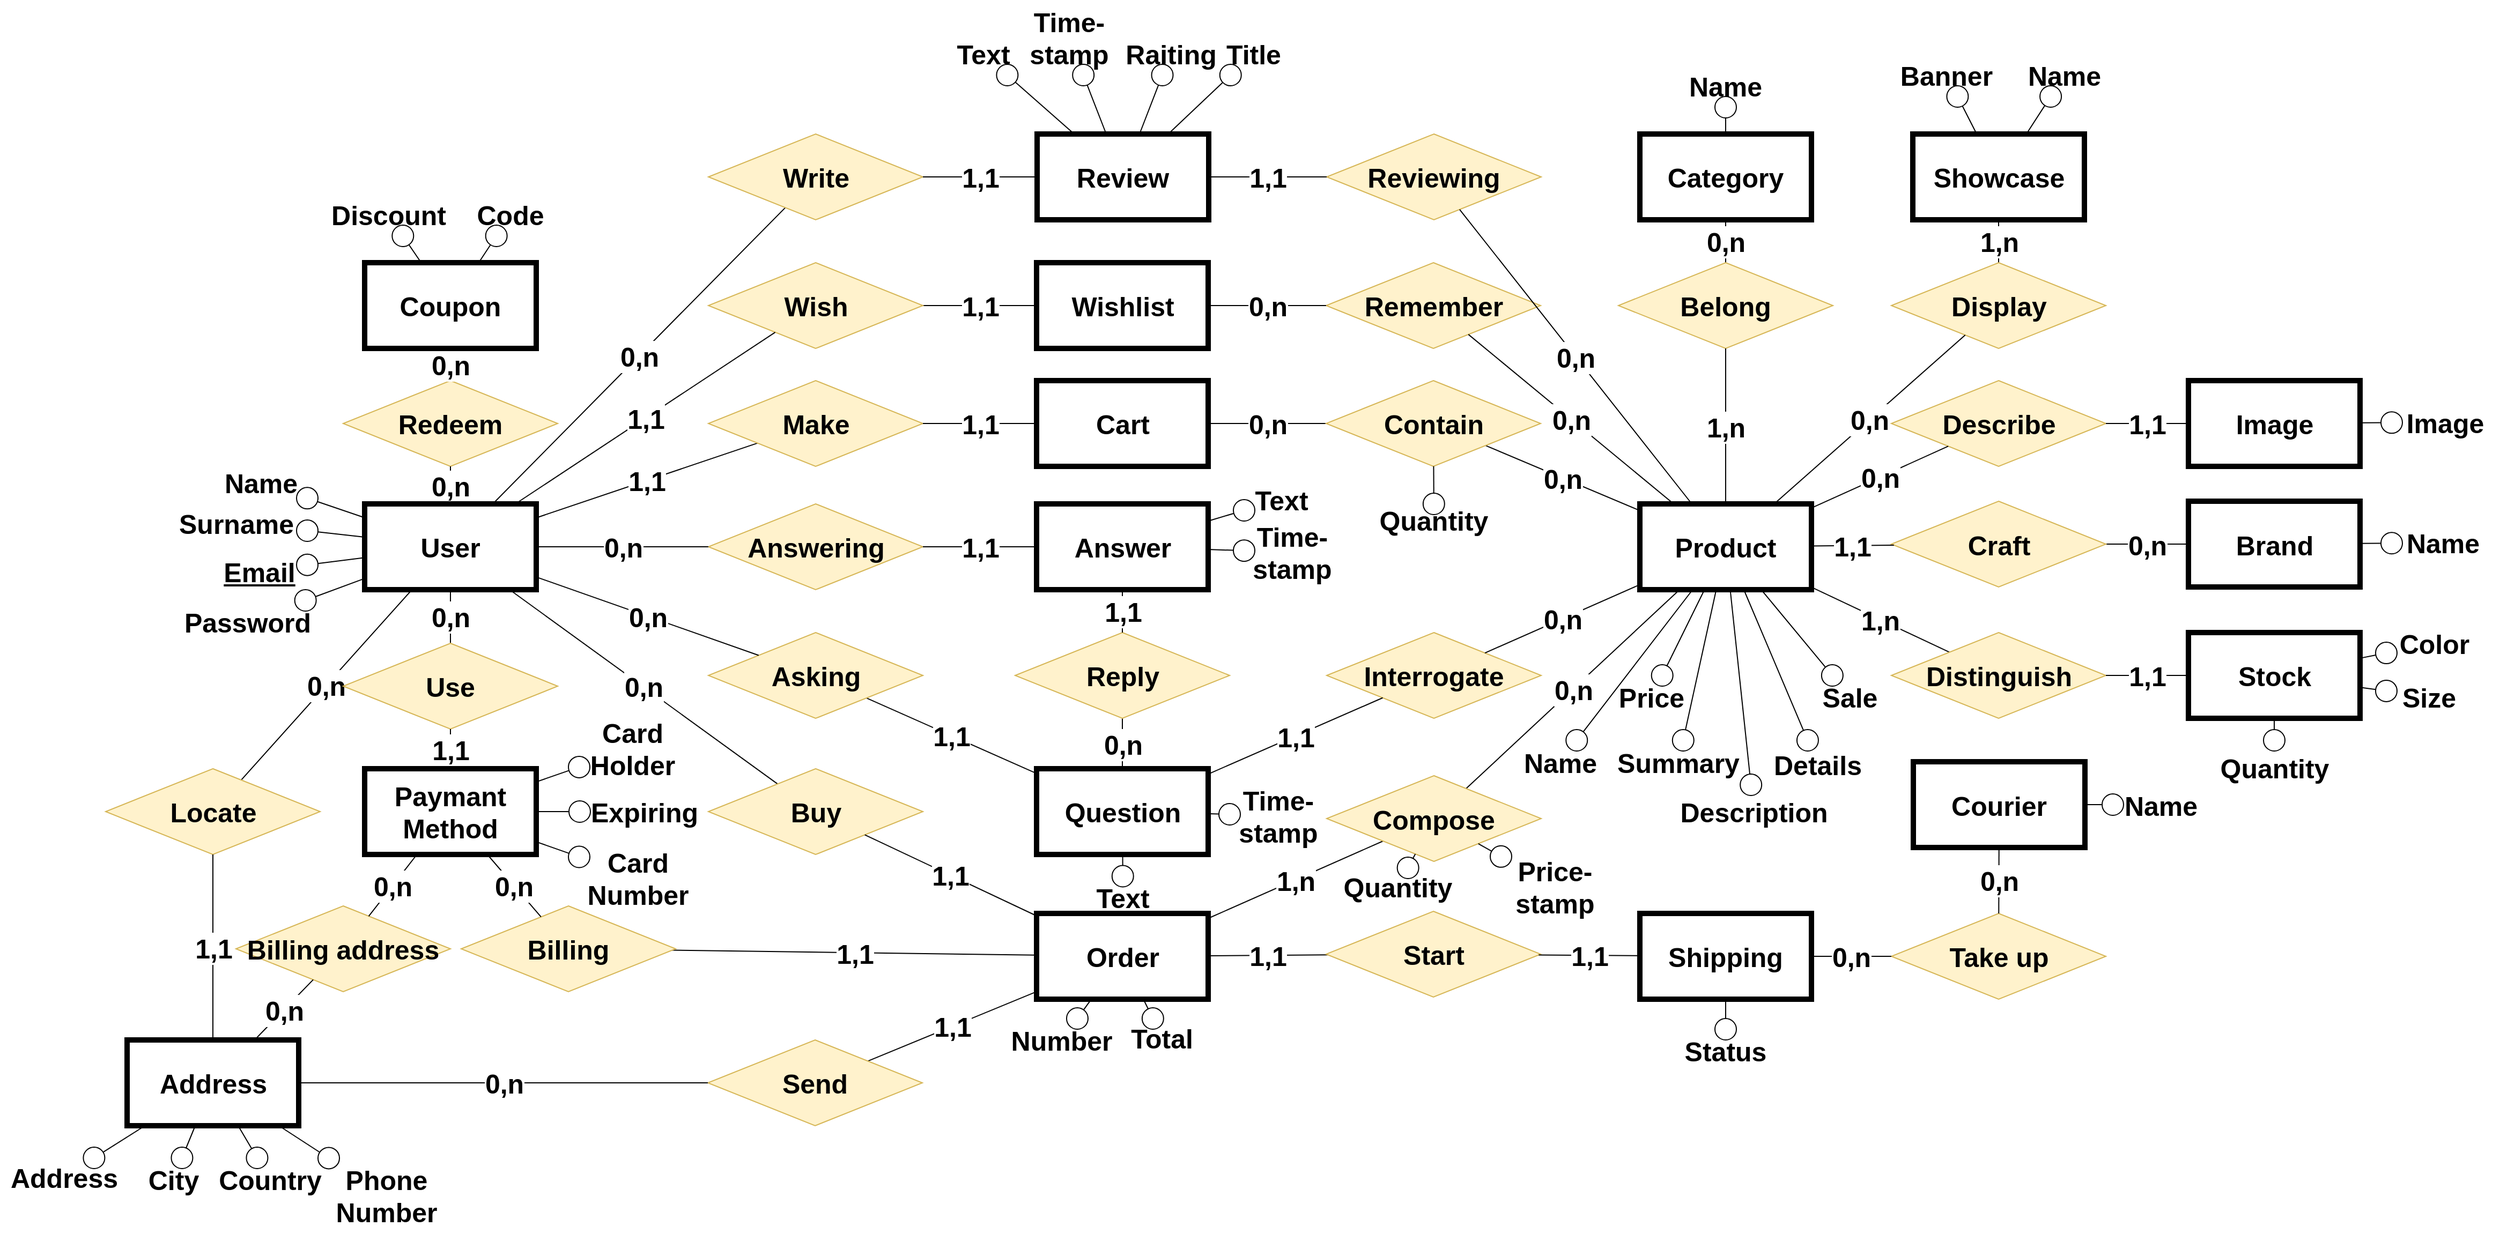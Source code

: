 <mxfile version="12.9.6" type="github">
  <diagram id="CQYaAHjqZ7QAorhqhi28" name="Page-1">
    <mxGraphModel dx="2875" dy="1813" grid="1" gridSize="10" guides="1" tooltips="1" connect="1" arrows="1" fold="1" page="1" pageScale="1" pageWidth="827" pageHeight="1169" math="0" shadow="0">
      <root>
        <mxCell id="0" />
        <mxCell id="1" parent="0" />
        <mxCell id="1BS-HU7HtbE8BR-Be_lK-4" value="0,n" style="endArrow=none;html=1;fontSize=25;fontStyle=1" parent="1" source="c2bkHcko6VeSwUFlFjgx-63" target="1BS-HU7HtbE8BR-Be_lK-3" edge="1">
          <mxGeometry width="50" height="50" relative="1" as="geometry">
            <mxPoint x="457.5" y="-495" as="sourcePoint" />
            <mxPoint x="358.5" y="-845" as="targetPoint" />
          </mxGeometry>
        </mxCell>
        <mxCell id="1BS-HU7HtbE8BR-Be_lK-5" value="Wishlist" style="rounded=0;whiteSpace=wrap;html=1;fontSize=25;fontStyle=1;strokeWidth=5;" parent="1" vertex="1">
          <mxGeometry x="-223.5" y="-785" width="160" height="80" as="geometry" />
        </mxCell>
        <mxCell id="1BS-HU7HtbE8BR-Be_lK-6" value="1,1" style="endArrow=none;html=1;fontSize=25;fontStyle=1" parent="1" source="c2bkHcko6VeSwUFlFjgx-14" target="1BS-HU7HtbE8BR-Be_lK-5" edge="1">
          <mxGeometry width="50" height="50" relative="1" as="geometry">
            <mxPoint x="-160" y="-749" as="sourcePoint" />
            <mxPoint x="-280" y="-769" as="targetPoint" />
          </mxGeometry>
        </mxCell>
        <mxCell id="1BS-HU7HtbE8BR-Be_lK-8" value="Cart" style="rounded=0;whiteSpace=wrap;html=1;fontSize=25;fontStyle=1;strokeWidth=5;" parent="1" vertex="1">
          <mxGeometry x="-223.5" y="-675" width="160" height="80" as="geometry" />
        </mxCell>
        <mxCell id="1BS-HU7HtbE8BR-Be_lK-9" value="1,1" style="endArrow=none;html=1;fontSize=25;fontStyle=1" parent="1" source="c2bkHcko6VeSwUFlFjgx-16" target="1BS-HU7HtbE8BR-Be_lK-1" edge="1">
          <mxGeometry width="50" height="50" relative="1" as="geometry">
            <mxPoint x="-249.837" y="-119.665" as="sourcePoint" />
            <mxPoint x="-459.161" y="-360" as="targetPoint" />
          </mxGeometry>
        </mxCell>
        <mxCell id="1BS-HU7HtbE8BR-Be_lK-10" value="0,n" style="endArrow=none;html=1;fontSize=25;fontStyle=1;" parent="1" source="c2bkHcko6VeSwUFlFjgx-44" target="1BS-HU7HtbE8BR-Be_lK-2" edge="1">
          <mxGeometry width="50" height="50" relative="1" as="geometry">
            <mxPoint x="-154.5" y="-350" as="sourcePoint" />
            <mxPoint x="-104.5" y="-400" as="targetPoint" />
          </mxGeometry>
        </mxCell>
        <mxCell id="1BS-HU7HtbE8BR-Be_lK-12" value="0,n" style="endArrow=none;html=1;fontSize=25;fontStyle=1" parent="1" source="c2bkHcko6VeSwUFlFjgx-24" target="1BS-HU7HtbE8BR-Be_lK-1" edge="1">
          <mxGeometry width="50" height="50" relative="1" as="geometry">
            <mxPoint x="107" y="-250" as="sourcePoint" />
            <mxPoint x="157" y="-300" as="targetPoint" />
          </mxGeometry>
        </mxCell>
        <mxCell id="1BS-HU7HtbE8BR-Be_lK-14" value="0,n" style="endArrow=none;html=1;fontSize=25;fontStyle=1" parent="1" source="c2bkHcko6VeSwUFlFjgx-20" target="1BS-HU7HtbE8BR-Be_lK-1" edge="1">
          <mxGeometry width="50" height="50" relative="1" as="geometry">
            <mxPoint x="-513" y="-260" as="sourcePoint" />
            <mxPoint x="-513" y="-340" as="targetPoint" />
          </mxGeometry>
        </mxCell>
        <mxCell id="1BS-HU7HtbE8BR-Be_lK-16" value="0,n" style="endArrow=none;html=1;fontSize=25;fontStyle=1;" parent="1" source="c2bkHcko6VeSwUFlFjgx-18" target="1BS-HU7HtbE8BR-Be_lK-1" edge="1">
          <mxGeometry width="50" height="50" relative="1" as="geometry">
            <mxPoint x="-387.231" y="-150" as="sourcePoint" />
            <mxPoint x="177" y="-300" as="targetPoint" />
          </mxGeometry>
        </mxCell>
        <mxCell id="1BS-HU7HtbE8BR-Be_lK-17" value="1,1" style="endArrow=none;html=1;fontSize=25;fontStyle=1" parent="1" source="c2bkHcko6VeSwUFlFjgx-22" target="1BS-HU7HtbE8BR-Be_lK-15" edge="1">
          <mxGeometry width="50" height="50" relative="1" as="geometry">
            <mxPoint x="-150" y="-78" as="sourcePoint" />
            <mxPoint x="-270" y="47" as="targetPoint" />
          </mxGeometry>
        </mxCell>
        <mxCell id="1BS-HU7HtbE8BR-Be_lK-18" value="1,1" style="endArrow=none;html=1;fontSize=25;fontStyle=1;" parent="1" source="c2bkHcko6VeSwUFlFjgx-27" target="1BS-HU7HtbE8BR-Be_lK-15" edge="1">
          <mxGeometry width="50" height="50" relative="1" as="geometry">
            <mxPoint x="-150" y="-78" as="sourcePoint" />
            <mxPoint x="-270" y="152" as="targetPoint" />
          </mxGeometry>
        </mxCell>
        <mxCell id="1BS-HU7HtbE8BR-Be_lK-19" value="0,n" style="endArrow=none;html=1;fontSize=25;fontStyle=1" parent="1" source="c2bkHcko6VeSwUFlFjgx-37" target="1BS-HU7HtbE8BR-Be_lK-2" edge="1">
          <mxGeometry width="50" height="50" relative="1" as="geometry">
            <mxPoint x="85.5" y="-266" as="sourcePoint" />
            <mxPoint x="-84.5" y="-300" as="targetPoint" />
          </mxGeometry>
        </mxCell>
        <mxCell id="1BS-HU7HtbE8BR-Be_lK-24" value="0,n" style="endArrow=none;html=1;fontSize=25;fontStyle=1;" parent="1" source="1BS-HU7HtbE8BR-Be_lK-1" target="c2bkHcko6VeSwUFlFjgx-4" edge="1">
          <mxGeometry width="50" height="50" relative="1" as="geometry">
            <mxPoint x="-93" y="-560" as="sourcePoint" />
            <mxPoint x="-533" y="-630" as="targetPoint" />
          </mxGeometry>
        </mxCell>
        <mxCell id="1BS-HU7HtbE8BR-Be_lK-30" value="0,n" style="endArrow=none;html=1;fontSize=25;fontStyle=1" parent="1" source="c2bkHcko6VeSwUFlFjgx-74" target="1BS-HU7HtbE8BR-Be_lK-29" edge="1">
          <mxGeometry width="50" height="50" relative="1" as="geometry">
            <mxPoint x="250.75" y="-707.5" as="sourcePoint" />
            <mxPoint x="300.75" y="-757.5" as="targetPoint" />
          </mxGeometry>
        </mxCell>
        <mxCell id="1BS-HU7HtbE8BR-Be_lK-32" value="1,n" style="endArrow=none;html=1;fontSize=25;fontStyle=1" parent="1" source="c2bkHcko6VeSwUFlFjgx-78" target="1BS-HU7HtbE8BR-Be_lK-2" edge="1">
          <mxGeometry width="50" height="50" relative="1" as="geometry">
            <mxPoint x="263" y="-550" as="sourcePoint" />
            <mxPoint x="313" y="-600" as="targetPoint" />
          </mxGeometry>
        </mxCell>
        <mxCell id="1BS-HU7HtbE8BR-Be_lK-36" value="1,1" style="endArrow=none;html=1;fontSize=25;fontStyle=1" parent="1" source="c2bkHcko6VeSwUFlFjgx-32" target="1BS-HU7HtbE8BR-Be_lK-15" edge="1">
          <mxGeometry width="50" height="50" relative="1" as="geometry">
            <mxPoint x="-170" y="52" as="sourcePoint" />
            <mxPoint x="-170" y="102" as="targetPoint" />
          </mxGeometry>
        </mxCell>
        <mxCell id="1BS-HU7HtbE8BR-Be_lK-42" value="1,n" style="endArrow=none;html=1;fontSize=25;fontStyle=1" parent="1" source="c2bkHcko6VeSwUFlFjgx-65" target="1BS-HU7HtbE8BR-Be_lK-41" edge="1">
          <mxGeometry width="50" height="50" relative="1" as="geometry">
            <mxPoint x="263.5" y="-195" as="sourcePoint" />
            <mxPoint x="613.5" y="-845" as="targetPoint" />
          </mxGeometry>
        </mxCell>
        <mxCell id="1BS-HU7HtbE8BR-Be_lK-45" value="1,1" style="endArrow=none;html=1;fontSize=25;fontStyle=1" parent="1" source="c2bkHcko6VeSwUFlFjgx-10" target="1BS-HU7HtbE8BR-Be_lK-43" edge="1">
          <mxGeometry width="50" height="50" relative="1" as="geometry">
            <mxPoint x="-80" y="-470" as="sourcePoint" />
            <mxPoint x="-379" y="-520" as="targetPoint" />
          </mxGeometry>
        </mxCell>
        <mxCell id="1BS-HU7HtbE8BR-Be_lK-49" value="0,n" style="endArrow=none;html=1;fontSize=25;fontStyle=1" parent="1" source="c2bkHcko6VeSwUFlFjgx-12" target="1BS-HU7HtbE8BR-Be_lK-43" edge="1">
          <mxGeometry width="50" height="50" relative="1" as="geometry">
            <mxPoint x="-80" y="-140" as="sourcePoint" />
            <mxPoint x="-157" y="-360" as="targetPoint" />
          </mxGeometry>
        </mxCell>
        <mxCell id="c2bkHcko6VeSwUFlFjgx-4" value="Write" style="rhombus;whiteSpace=wrap;html=1;fontSize=25;fontStyle=1;fillColor=#fff2cc;strokeColor=#d6b656;" parent="1" vertex="1">
          <mxGeometry x="-529.5" y="-905" width="200" height="80" as="geometry" />
        </mxCell>
        <mxCell id="c2bkHcko6VeSwUFlFjgx-6" value="Answering" style="rhombus;whiteSpace=wrap;html=1;fontSize=25;fontStyle=1;fillColor=#fff2cc;strokeColor=#d6b656;" parent="1" vertex="1">
          <mxGeometry x="-529.5" y="-560" width="200" height="80" as="geometry" />
        </mxCell>
        <mxCell id="c2bkHcko6VeSwUFlFjgx-10" value="Asking" style="rhombus;whiteSpace=wrap;html=1;fontSize=25;fontStyle=1;fillColor=#fff2cc;strokeColor=#d6b656;" parent="1" vertex="1">
          <mxGeometry x="-529.5" y="-440" width="200" height="80" as="geometry" />
        </mxCell>
        <mxCell id="c2bkHcko6VeSwUFlFjgx-11" value="0,n" style="endArrow=none;html=1;fontSize=25;fontStyle=1" parent="1" source="1BS-HU7HtbE8BR-Be_lK-1" target="c2bkHcko6VeSwUFlFjgx-10" edge="1">
          <mxGeometry width="50" height="50" relative="1" as="geometry">
            <mxPoint x="-403" y="-480" as="sourcePoint" />
            <mxPoint x="37" y="-720" as="targetPoint" />
          </mxGeometry>
        </mxCell>
        <mxCell id="c2bkHcko6VeSwUFlFjgx-12" value="Reply" style="rhombus;whiteSpace=wrap;html=1;fontSize=25;fontStyle=1;fillColor=#fff2cc;strokeColor=#d6b656;" parent="1" vertex="1">
          <mxGeometry x="-243.5" y="-440" width="200" height="80" as="geometry" />
        </mxCell>
        <mxCell id="c2bkHcko6VeSwUFlFjgx-13" value="1,1" style="endArrow=none;html=1;fontSize=25;fontStyle=1" parent="1" source="1BS-HU7HtbE8BR-Be_lK-48" target="c2bkHcko6VeSwUFlFjgx-12" edge="1">
          <mxGeometry width="50" height="50" relative="1" as="geometry">
            <mxPoint x="-150" y="-270" as="sourcePoint" />
            <mxPoint x="-130" y="-250" as="targetPoint" />
          </mxGeometry>
        </mxCell>
        <mxCell id="c2bkHcko6VeSwUFlFjgx-14" value="Wish" style="rhombus;whiteSpace=wrap;html=1;fontSize=25;fontStyle=1;fillColor=#fff2cc;strokeColor=#d6b656;" parent="1" vertex="1">
          <mxGeometry x="-529.5" y="-785" width="200" height="80" as="geometry" />
        </mxCell>
        <mxCell id="c2bkHcko6VeSwUFlFjgx-16" value="Make" style="rhombus;whiteSpace=wrap;html=1;fontSize=25;fontStyle=1;fillColor=#fff2cc;strokeColor=#d6b656;" parent="1" vertex="1">
          <mxGeometry x="-529.5" y="-675" width="200" height="80" as="geometry" />
        </mxCell>
        <mxCell id="c2bkHcko6VeSwUFlFjgx-17" value="1,1" style="endArrow=none;html=1;fontSize=25;fontStyle=1;" parent="1" source="1BS-HU7HtbE8BR-Be_lK-8" target="c2bkHcko6VeSwUFlFjgx-16" edge="1">
          <mxGeometry width="50" height="50" relative="1" as="geometry">
            <mxPoint x="-290" y="-585" as="sourcePoint" />
            <mxPoint x="-300" y="-615" as="targetPoint" />
          </mxGeometry>
        </mxCell>
        <mxCell id="c2bkHcko6VeSwUFlFjgx-18" value="Buy" style="rhombus;whiteSpace=wrap;html=1;fontSize=25;fontStyle=1;fillColor=#fff2cc;strokeColor=#d6b656;" parent="1" vertex="1">
          <mxGeometry x="-529.5" y="-313" width="200" height="80" as="geometry" />
        </mxCell>
        <mxCell id="c2bkHcko6VeSwUFlFjgx-20" value="Use" style="rhombus;whiteSpace=wrap;html=1;fontSize=25;fontStyle=1;fillColor=#fff2cc;strokeColor=#d6b656;" parent="1" vertex="1">
          <mxGeometry x="-870" y="-430" width="200" height="80" as="geometry" />
        </mxCell>
        <mxCell id="c2bkHcko6VeSwUFlFjgx-21" value="1,1" style="endArrow=none;html=1;fontSize=25;fontStyle=1;fillColor=#fff2cc;strokeColor=#000000;fontColor=#000000;" parent="1" source="1BS-HU7HtbE8BR-Be_lK-13" target="c2bkHcko6VeSwUFlFjgx-20" edge="1">
          <mxGeometry width="50" height="50" relative="1" as="geometry">
            <mxPoint x="-760" as="sourcePoint" />
            <mxPoint x="-750" y="-180" as="targetPoint" />
            <mxPoint as="offset" />
          </mxGeometry>
        </mxCell>
        <mxCell id="c2bkHcko6VeSwUFlFjgx-22" value="Billing" style="rhombus;whiteSpace=wrap;html=1;fontSize=25;fontStyle=1;fillColor=#fff2cc;strokeColor=#d6b656;" parent="1" vertex="1">
          <mxGeometry x="-760.0" y="-185" width="200" height="80" as="geometry" />
        </mxCell>
        <mxCell id="c2bkHcko6VeSwUFlFjgx-23" value="0,n" style="endArrow=none;html=1;fontSize=25;fontStyle=1" parent="1" source="1BS-HU7HtbE8BR-Be_lK-13" target="c2bkHcko6VeSwUFlFjgx-22" edge="1">
          <mxGeometry width="50" height="50" relative="1" as="geometry">
            <mxPoint x="-550" y="12" as="sourcePoint" />
            <mxPoint x="-540" y="22" as="targetPoint" />
          </mxGeometry>
        </mxCell>
        <mxCell id="c2bkHcko6VeSwUFlFjgx-24" value="Locate" style="rhombus;whiteSpace=wrap;html=1;fontSize=25;fontStyle=1;fillColor=#fff2cc;strokeColor=#d6b656;" parent="1" vertex="1">
          <mxGeometry x="-1091.5" y="-313" width="200" height="80" as="geometry" />
        </mxCell>
        <mxCell id="c2bkHcko6VeSwUFlFjgx-27" value="Send" style="rhombus;whiteSpace=wrap;html=1;fontSize=25;fontStyle=1;fillColor=#fff2cc;strokeColor=#d6b656;" parent="1" vertex="1">
          <mxGeometry x="-530.0" y="-60" width="200" height="80" as="geometry" />
        </mxCell>
        <mxCell id="c2bkHcko6VeSwUFlFjgx-28" value="0,n" style="endArrow=none;html=1;fontSize=25;fontStyle=1" parent="1" source="1BS-HU7HtbE8BR-Be_lK-11" target="c2bkHcko6VeSwUFlFjgx-27" edge="1">
          <mxGeometry width="50" height="50" relative="1" as="geometry">
            <mxPoint x="-780" y="227" as="sourcePoint" />
            <mxPoint x="-180" y="92" as="targetPoint" />
          </mxGeometry>
        </mxCell>
        <mxCell id="c2bkHcko6VeSwUFlFjgx-32" value="Start" style="rhombus;whiteSpace=wrap;html=1;fontSize=25;fontStyle=1;fillColor=#fff2cc;strokeColor=#d6b656;" parent="1" vertex="1">
          <mxGeometry x="46.5" y="-180" width="200" height="80" as="geometry" />
        </mxCell>
        <mxCell id="c2bkHcko6VeSwUFlFjgx-33" value="1,1" style="endArrow=none;html=1;fontSize=25;fontStyle=1" parent="1" source="1BS-HU7HtbE8BR-Be_lK-37" target="c2bkHcko6VeSwUFlFjgx-32" edge="1">
          <mxGeometry width="50" height="50" relative="1" as="geometry">
            <mxPoint x="180" y="97" as="sourcePoint" />
            <mxPoint x="100" y="67" as="targetPoint" />
          </mxGeometry>
        </mxCell>
        <mxCell id="c2bkHcko6VeSwUFlFjgx-35" value="Take up" style="rhombus;whiteSpace=wrap;html=1;fontSize=25;fontStyle=1;fillColor=#fff2cc;strokeColor=#d6b656;" parent="1" vertex="1">
          <mxGeometry x="573.5" y="-178" width="200" height="80" as="geometry" />
        </mxCell>
        <mxCell id="c2bkHcko6VeSwUFlFjgx-36" value="0,n" style="endArrow=none;html=1;fontSize=25;fontStyle=1" parent="1" source="1BS-HU7HtbE8BR-Be_lK-38" target="c2bkHcko6VeSwUFlFjgx-35" edge="1">
          <mxGeometry width="50" height="50" relative="1" as="geometry">
            <mxPoint x="-743" y="142" as="sourcePoint" />
            <mxPoint x="-263" y="87" as="targetPoint" />
          </mxGeometry>
        </mxCell>
        <mxCell id="c2bkHcko6VeSwUFlFjgx-38" value="1,n" style="endArrow=none;html=1;fontSize=25;fontStyle=1" parent="1" source="1BS-HU7HtbE8BR-Be_lK-15" target="c2bkHcko6VeSwUFlFjgx-37" edge="1">
          <mxGeometry width="50" height="50" relative="1" as="geometry">
            <mxPoint x="-80" y="-83" as="sourcePoint" />
            <mxPoint x="20" y="-88" as="targetPoint" />
          </mxGeometry>
        </mxCell>
        <mxCell id="c2bkHcko6VeSwUFlFjgx-52" value="Remember" style="rhombus;whiteSpace=wrap;html=1;fontSize=25;fontStyle=1;fillColor=#fff2cc;strokeColor=#d6b656;" parent="1" vertex="1">
          <mxGeometry x="46.5" y="-785" width="200" height="80" as="geometry" />
        </mxCell>
        <mxCell id="c2bkHcko6VeSwUFlFjgx-54" value="Interrogate" style="rhombus;whiteSpace=wrap;html=1;fontSize=25;fontStyle=1;fillColor=#fff2cc;strokeColor=#d6b656;" parent="1" vertex="1">
          <mxGeometry x="47" y="-440" width="200" height="80" as="geometry" />
        </mxCell>
        <mxCell id="c2bkHcko6VeSwUFlFjgx-56" value="Reviewing" style="rhombus;whiteSpace=wrap;html=1;fontSize=25;fontStyle=1;fillColor=#fff2cc;strokeColor=#d6b656;" parent="1" vertex="1">
          <mxGeometry x="47" y="-905" width="200" height="80" as="geometry" />
        </mxCell>
        <mxCell id="c2bkHcko6VeSwUFlFjgx-57" value="0,n" style="endArrow=none;html=1;fontSize=25;fontStyle=1;" parent="1" source="1BS-HU7HtbE8BR-Be_lK-2" target="c2bkHcko6VeSwUFlFjgx-56" edge="1">
          <mxGeometry width="50" height="50" relative="1" as="geometry">
            <mxPoint x="435.5" y="-480" as="sourcePoint" />
            <mxPoint x="275.5" y="-830" as="targetPoint" />
          </mxGeometry>
        </mxCell>
        <mxCell id="c2bkHcko6VeSwUFlFjgx-63" value="Belong" style="rhombus;whiteSpace=wrap;html=1;fontSize=25;fontStyle=1;fillColor=#fff2cc;strokeColor=#d6b656;" parent="1" vertex="1">
          <mxGeometry x="319.0" y="-785" width="200" height="80" as="geometry" />
        </mxCell>
        <mxCell id="c2bkHcko6VeSwUFlFjgx-64" value="1,n" style="endArrow=none;html=1;fontSize=25;fontStyle=1" parent="1" source="1BS-HU7HtbE8BR-Be_lK-2" target="c2bkHcko6VeSwUFlFjgx-63" edge="1">
          <mxGeometry width="50" height="50" relative="1" as="geometry">
            <mxPoint x="443" y="-770" as="sourcePoint" />
            <mxPoint x="380" y="-1060" as="targetPoint" />
          </mxGeometry>
        </mxCell>
        <mxCell id="c2bkHcko6VeSwUFlFjgx-65" value="Display" style="rhombus;whiteSpace=wrap;html=1;fontSize=25;fontStyle=1;fillColor=#fff2cc;strokeColor=#d6b656;" parent="1" vertex="1">
          <mxGeometry x="573.5" y="-785" width="200" height="80" as="geometry" />
        </mxCell>
        <mxCell id="c2bkHcko6VeSwUFlFjgx-66" value="0,n" style="endArrow=none;html=1;fontSize=25;fontStyle=1" parent="1" source="1BS-HU7HtbE8BR-Be_lK-2" target="c2bkHcko6VeSwUFlFjgx-65" edge="1">
          <mxGeometry width="50" height="50" relative="1" as="geometry">
            <mxPoint x="483" y="-770" as="sourcePoint" />
            <mxPoint x="673.5" y="-870" as="targetPoint" />
          </mxGeometry>
        </mxCell>
        <mxCell id="c2bkHcko6VeSwUFlFjgx-71" value="Describe" style="rhombus;whiteSpace=wrap;html=1;fontSize=25;fontStyle=1;fillColor=#fff2cc;strokeColor=#d6b656;" parent="1" vertex="1">
          <mxGeometry x="573.5" y="-675" width="200" height="80" as="geometry" />
        </mxCell>
        <mxCell id="c2bkHcko6VeSwUFlFjgx-74" value="Craft" style="rhombus;whiteSpace=wrap;html=1;fontSize=25;fontStyle=1;fillColor=#fff2cc;strokeColor=#d6b656;" parent="1" vertex="1">
          <mxGeometry x="573.5" y="-562.5" width="200" height="80" as="geometry" />
        </mxCell>
        <mxCell id="c2bkHcko6VeSwUFlFjgx-75" value="1,1" style="endArrow=none;html=1;fontSize=25;fontStyle=1" parent="1" source="1BS-HU7HtbE8BR-Be_lK-2" target="c2bkHcko6VeSwUFlFjgx-74" edge="1">
          <mxGeometry width="50" height="50" relative="1" as="geometry">
            <mxPoint x="523" y="-730" as="sourcePoint" />
            <mxPoint x="673.5" y="-710" as="targetPoint" />
          </mxGeometry>
        </mxCell>
        <mxCell id="c2bkHcko6VeSwUFlFjgx-76" value="Redeem" style="rhombus;whiteSpace=wrap;html=1;fontSize=25;fontStyle=1;fillColor=#fff2cc;strokeColor=#d6b656;" parent="1" vertex="1">
          <mxGeometry x="-870" y="-675" width="200" height="80" as="geometry" />
        </mxCell>
        <mxCell id="c2bkHcko6VeSwUFlFjgx-78" value="Distinguish" style="rhombus;whiteSpace=wrap;html=1;fontSize=25;fontStyle=1;fillColor=#fff2cc;strokeColor=#d6b656;" parent="1" vertex="1">
          <mxGeometry x="573.5" y="-440" width="200" height="80" as="geometry" />
        </mxCell>
        <mxCell id="-YLVVvJB87jnQkhJQOnv-36" value="Billing address" style="rhombus;whiteSpace=wrap;html=1;fontSize=25;fontStyle=1;fillColor=#fff2cc;strokeColor=#d6b656;" parent="1" vertex="1">
          <mxGeometry x="-970" y="-185" width="200" height="80" as="geometry" />
        </mxCell>
        <mxCell id="-YLVVvJB87jnQkhJQOnv-37" value="0,n" style="endArrow=none;html=1;strokeColor=#000000;fontSize=25;fontColor=#000000;fontStyle=1" parent="1" source="-YLVVvJB87jnQkhJQOnv-36" target="1BS-HU7HtbE8BR-Be_lK-13" edge="1">
          <mxGeometry width="50" height="50" relative="1" as="geometry">
            <mxPoint x="-1050" y="255" as="sourcePoint" />
            <mxPoint x="-1000" y="205" as="targetPoint" />
          </mxGeometry>
        </mxCell>
        <mxCell id="-YLVVvJB87jnQkhJQOnv-38" value="0,n" style="endArrow=none;html=1;strokeColor=#000000;fontSize=25;fontColor=#000000;fontStyle=1" parent="1" source="1BS-HU7HtbE8BR-Be_lK-11" target="-YLVVvJB87jnQkhJQOnv-36" edge="1">
          <mxGeometry width="50" height="50" relative="1" as="geometry">
            <mxPoint x="-1050" y="255" as="sourcePoint" />
            <mxPoint x="-1000" y="205" as="targetPoint" />
          </mxGeometry>
        </mxCell>
        <mxCell id="wcDNg7Z-eRSndHOin9jh-14" value="0,n" style="endArrow=none;html=1;fontSize=25;fontStyle=1" parent="1" source="c2bkHcko6VeSwUFlFjgx-71" target="1BS-HU7HtbE8BR-Be_lK-2" edge="1">
          <mxGeometry width="50" height="50" relative="1" as="geometry">
            <mxPoint x="790.75" y="-810.0" as="sourcePoint" />
            <mxPoint x="523" y="-750" as="targetPoint" />
          </mxGeometry>
        </mxCell>
        <mxCell id="wcDNg7Z-eRSndHOin9jh-16" value="1,1" style="endArrow=none;html=1;fontSize=25;fontStyle=1" parent="1" source="1BS-HU7HtbE8BR-Be_lK-21" target="c2bkHcko6VeSwUFlFjgx-71" edge="1">
          <mxGeometry width="50" height="50" relative="1" as="geometry">
            <mxPoint x="873.5" y="-835.0" as="sourcePoint" />
            <mxPoint x="770.75" y="-835.0" as="targetPoint" />
          </mxGeometry>
        </mxCell>
        <mxCell id="wcDNg7Z-eRSndHOin9jh-32" value="1,1" style="endArrow=none;html=1;fontSize=25;fontStyle=1" parent="1" source="1BS-HU7HtbE8BR-Be_lK-31" target="c2bkHcko6VeSwUFlFjgx-78" edge="1">
          <mxGeometry width="50" height="50" relative="1" as="geometry">
            <mxPoint x="843.5" y="-585" as="sourcePoint" />
            <mxPoint x="892.5" y="-530.0" as="targetPoint" />
          </mxGeometry>
        </mxCell>
        <mxCell id="wcDNg7Z-eRSndHOin9jh-36" value="1,1" style="endArrow=none;html=1;fontSize=25;fontStyle=1" parent="1" source="c2bkHcko6VeSwUFlFjgx-56" target="1BS-HU7HtbE8BR-Be_lK-22" edge="1">
          <mxGeometry width="50" height="50" relative="1" as="geometry">
            <mxPoint x="-19.5" y="-825" as="sourcePoint" />
            <mxPoint x="-69.5" y="-845" as="targetPoint" />
          </mxGeometry>
        </mxCell>
        <mxCell id="wcDNg7Z-eRSndHOin9jh-38" value="0,n" style="endArrow=none;html=1;fontSize=25;fontStyle=1;" parent="1" source="1BS-HU7HtbE8BR-Be_lK-2" target="c2bkHcko6VeSwUFlFjgx-54" edge="1">
          <mxGeometry width="50" height="50" relative="1" as="geometry">
            <mxPoint x="365.0" y="-480" as="sourcePoint" />
            <mxPoint x="195.5" y="-670" as="targetPoint" />
          </mxGeometry>
        </mxCell>
        <mxCell id="wcDNg7Z-eRSndHOin9jh-40" value="1,1" style="endArrow=none;html=1;fontSize=25;fontStyle=1" parent="1" source="c2bkHcko6VeSwUFlFjgx-54" target="1BS-HU7HtbE8BR-Be_lK-43" edge="1">
          <mxGeometry width="50" height="50" relative="1" as="geometry">
            <mxPoint x="-20" y="-420" as="sourcePoint" />
            <mxPoint x="-70" y="-430" as="targetPoint" />
          </mxGeometry>
        </mxCell>
        <mxCell id="wcDNg7Z-eRSndHOin9jh-42" value="0,n" style="endArrow=none;html=1;fontSize=25;fontStyle=1" parent="1" source="1BS-HU7HtbE8BR-Be_lK-2" target="c2bkHcko6VeSwUFlFjgx-52" edge="1">
          <mxGeometry width="50" height="50" relative="1" as="geometry">
            <mxPoint x="315.5" y="-380" as="sourcePoint" />
            <mxPoint x="195.5" y="-370" as="targetPoint" />
          </mxGeometry>
        </mxCell>
        <mxCell id="wcDNg7Z-eRSndHOin9jh-44" value="0,n" style="endArrow=none;html=1;fontSize=25;fontStyle=1" parent="1" source="c2bkHcko6VeSwUFlFjgx-52" target="1BS-HU7HtbE8BR-Be_lK-5" edge="1">
          <mxGeometry width="50" height="50" relative="1" as="geometry">
            <mxPoint x="-20" y="-759" as="sourcePoint" />
            <mxPoint x="-70" y="-769" as="targetPoint" />
          </mxGeometry>
        </mxCell>
        <mxCell id="wcDNg7Z-eRSndHOin9jh-48" value="0,n" style="endArrow=none;html=1;fontSize=25;fontStyle=1" parent="1" source="1BS-HU7HtbE8BR-Be_lK-8" target="c2bkHcko6VeSwUFlFjgx-44" edge="1">
          <mxGeometry width="50" height="50" relative="1" as="geometry">
            <mxPoint x="-60" y="-555" as="sourcePoint" />
            <mxPoint x="-50" y="-505.0" as="targetPoint" />
          </mxGeometry>
        </mxCell>
        <mxCell id="wcDNg7Z-eRSndHOin9jh-64" value="0,n" style="endArrow=none;html=1;fontSize=25;fontStyle=1" parent="1" source="c2bkHcko6VeSwUFlFjgx-35" target="1BS-HU7HtbE8BR-Be_lK-37" edge="1">
          <mxGeometry width="50" height="50" relative="1" as="geometry">
            <mxPoint x="-152" y="87" as="sourcePoint" />
            <mxPoint x="-92" y="97" as="targetPoint" />
          </mxGeometry>
        </mxCell>
        <mxCell id="wcDNg7Z-eRSndHOin9jh-68" value="1,1" style="endArrow=none;html=1;fontSize=25;fontStyle=1;" parent="1" source="c2bkHcko6VeSwUFlFjgx-4" target="1BS-HU7HtbE8BR-Be_lK-22" edge="1">
          <mxGeometry width="50" height="50" relative="1" as="geometry">
            <mxPoint x="-309.5" y="-845" as="sourcePoint" />
            <mxPoint x="-429.5" y="-925" as="targetPoint" />
          </mxGeometry>
        </mxCell>
        <mxCell id="wcDNg7Z-eRSndHOin9jh-74" value="0,n" style="endArrow=none;html=1;fontSize=25;fontStyle=1" parent="1" source="1BS-HU7HtbE8BR-Be_lK-1" target="c2bkHcko6VeSwUFlFjgx-6" edge="1">
          <mxGeometry width="50" height="50" relative="1" as="geometry">
            <mxPoint x="-413" y="-420" as="sourcePoint" />
            <mxPoint x="-273" y="-470" as="targetPoint" />
          </mxGeometry>
        </mxCell>
        <mxCell id="wcDNg7Z-eRSndHOin9jh-76" value="1,1" style="endArrow=none;html=1;fontSize=25;fontStyle=1" parent="1" source="c2bkHcko6VeSwUFlFjgx-6" target="1BS-HU7HtbE8BR-Be_lK-48" edge="1">
          <mxGeometry width="50" height="50" relative="1" as="geometry">
            <mxPoint x="-317" y="-600" as="sourcePoint" />
            <mxPoint x="-347" y="-655.5" as="targetPoint" />
          </mxGeometry>
        </mxCell>
        <mxCell id="wcDNg7Z-eRSndHOin9jh-78" value="1,1" style="endArrow=none;html=1;fontSize=25;fontStyle=1" parent="1" source="1BS-HU7HtbE8BR-Be_lK-1" target="c2bkHcko6VeSwUFlFjgx-14" edge="1">
          <mxGeometry width="50" height="50" relative="1" as="geometry">
            <mxPoint x="-323" y="-390" as="sourcePoint" />
            <mxPoint x="-363" y="-390" as="targetPoint" />
          </mxGeometry>
        </mxCell>
        <mxCell id="wcDNg7Z-eRSndHOin9jh-82" value="0,n" style="endArrow=none;html=1;fontSize=25;fontStyle=1;" parent="1" source="1BS-HU7HtbE8BR-Be_lK-1" target="c2bkHcko6VeSwUFlFjgx-76" edge="1">
          <mxGeometry width="50" height="50" relative="1" as="geometry">
            <mxPoint x="-160.5" y="-420" as="sourcePoint" />
            <mxPoint x="-130.5" y="-380" as="targetPoint" />
          </mxGeometry>
        </mxCell>
        <mxCell id="wcDNg7Z-eRSndHOin9jh-84" value="0,n" style="endArrow=none;html=1;fontSize=25;fontStyle=1" parent="1" source="c2bkHcko6VeSwUFlFjgx-76" target="1BS-HU7HtbE8BR-Be_lK-28" edge="1">
          <mxGeometry width="50" height="50" relative="1" as="geometry">
            <mxPoint x="-607" y="-685" as="sourcePoint" />
            <mxPoint x="-527" y="-655" as="targetPoint" />
          </mxGeometry>
        </mxCell>
        <mxCell id="wcDNg7Z-eRSndHOin9jh-93" value="1,1" style="endArrow=none;html=1;fontSize=25;fontStyle=1;" parent="1" source="1BS-HU7HtbE8BR-Be_lK-15" target="c2bkHcko6VeSwUFlFjgx-18" edge="1">
          <mxGeometry width="50" height="50" relative="1" as="geometry">
            <mxPoint x="-170" y="-168" as="sourcePoint" />
            <mxPoint x="-240" y="-158" as="targetPoint" />
          </mxGeometry>
        </mxCell>
        <mxCell id="wcDNg7Z-eRSndHOin9jh-105" value="1,1" style="endArrow=none;html=1;fontSize=25;fontStyle=1;" parent="1" source="1BS-HU7HtbE8BR-Be_lK-11" target="c2bkHcko6VeSwUFlFjgx-24" edge="1">
          <mxGeometry width="50" height="50" relative="1" as="geometry">
            <mxPoint x="-1123" y="162" as="sourcePoint" />
            <mxPoint x="-1130" y="102" as="targetPoint" />
          </mxGeometry>
        </mxCell>
        <mxCell id="1BS-HU7HtbE8BR-Be_lK-1" value="User" style="rounded=0;whiteSpace=wrap;html=1;fontSize=25;fontStyle=1;strokeWidth=5;" parent="1" vertex="1">
          <mxGeometry x="-850" y="-560" width="160" height="80" as="geometry" />
        </mxCell>
        <mxCell id="1BS-HU7HtbE8BR-Be_lK-11" value="Address" style="rounded=0;whiteSpace=wrap;html=1;fontSize=25;fontStyle=1;strokeWidth=5;" parent="1" vertex="1">
          <mxGeometry x="-1071.5" y="-60" width="160" height="80" as="geometry" />
        </mxCell>
        <mxCell id="1BS-HU7HtbE8BR-Be_lK-38" value="Courier" style="rounded=0;whiteSpace=wrap;html=1;fontSize=25;fontStyle=1;strokeWidth=5;" parent="1" vertex="1">
          <mxGeometry x="594" y="-319.5" width="160" height="80" as="geometry" />
        </mxCell>
        <mxCell id="1BS-HU7HtbE8BR-Be_lK-37" value="Shipping" style="rounded=0;whiteSpace=wrap;html=1;fontSize=25;fontStyle=1;strokeWidth=5;" parent="1" vertex="1">
          <mxGeometry x="339.0" y="-178" width="160" height="80" as="geometry" />
        </mxCell>
        <mxCell id="1BS-HU7HtbE8BR-Be_lK-13" value="Paymant Method" style="rounded=0;whiteSpace=wrap;html=1;fontSize=25;fontStyle=1;strokeWidth=5;" parent="1" vertex="1">
          <mxGeometry x="-850" y="-313" width="160" height="80" as="geometry" />
        </mxCell>
        <mxCell id="1BS-HU7HtbE8BR-Be_lK-15" value="Order" style="rounded=0;whiteSpace=wrap;html=1;fontSize=25;fontStyle=1;strokeWidth=5;" parent="1" vertex="1">
          <mxGeometry x="-223.5" y="-178" width="160" height="80" as="geometry" />
        </mxCell>
        <mxCell id="c2bkHcko6VeSwUFlFjgx-37" value="Compose" style="rhombus;whiteSpace=wrap;html=1;fontSize=25;fontStyle=1;fillColor=#fff2cc;strokeColor=#d6b656;" parent="1" vertex="1">
          <mxGeometry x="47" y="-306.5" width="200" height="80" as="geometry" />
        </mxCell>
        <mxCell id="c2bkHcko6VeSwUFlFjgx-44" value="Contain" style="rhombus;whiteSpace=wrap;html=1;fontSize=25;fontStyle=1;fillColor=#fff2cc;strokeColor=#d6b656;" parent="1" vertex="1">
          <mxGeometry x="46.5" y="-675" width="200" height="80" as="geometry" />
        </mxCell>
        <mxCell id="1BS-HU7HtbE8BR-Be_lK-28" value="Coupon" style="rounded=0;whiteSpace=wrap;html=1;fontSize=25;fontStyle=1;strokeWidth=5;" parent="1" vertex="1">
          <mxGeometry x="-850.0" y="-785" width="160" height="80" as="geometry" />
        </mxCell>
        <mxCell id="1BS-HU7HtbE8BR-Be_lK-48" value="Answer" style="rounded=0;whiteSpace=wrap;html=1;fontSize=25;fontStyle=1;strokeWidth=5;" parent="1" vertex="1">
          <mxGeometry x="-223.5" y="-560" width="160" height="80" as="geometry" />
        </mxCell>
        <mxCell id="1BS-HU7HtbE8BR-Be_lK-43" value="Question" style="rounded=0;whiteSpace=wrap;html=1;fontSize=25;fontStyle=1;strokeWidth=5;" parent="1" vertex="1">
          <mxGeometry x="-223.5" y="-313" width="160" height="80" as="geometry" />
        </mxCell>
        <mxCell id="1BS-HU7HtbE8BR-Be_lK-22" value="Review" style="rounded=0;whiteSpace=wrap;html=1;fontSize=25;fontStyle=1;strokeWidth=5;" parent="1" vertex="1">
          <mxGeometry x="-223.0" y="-905" width="160" height="80" as="geometry" />
        </mxCell>
        <mxCell id="1BS-HU7HtbE8BR-Be_lK-2" value="Product" style="rounded=0;whiteSpace=wrap;html=1;fontSize=25;fontStyle=1;strokeWidth=5;" parent="1" vertex="1">
          <mxGeometry x="339.0" y="-560" width="160" height="80" as="geometry" />
        </mxCell>
        <mxCell id="1BS-HU7HtbE8BR-Be_lK-31" value="Stock" style="rounded=0;whiteSpace=wrap;html=1;fontSize=25;fontStyle=1;strokeWidth=5;" parent="1" vertex="1">
          <mxGeometry x="850.5" y="-440" width="160" height="80" as="geometry" />
        </mxCell>
        <mxCell id="1BS-HU7HtbE8BR-Be_lK-29" value="Brand" style="rounded=0;whiteSpace=wrap;html=1;fontSize=25;fontStyle=1;strokeWidth=5;" parent="1" vertex="1">
          <mxGeometry x="850.5" y="-562.5" width="160" height="80" as="geometry" />
        </mxCell>
        <mxCell id="1BS-HU7HtbE8BR-Be_lK-21" value="Image" style="rounded=0;whiteSpace=wrap;html=1;fontSize=25;fontStyle=1;strokeWidth=5;" parent="1" vertex="1">
          <mxGeometry x="850.5" y="-675" width="160" height="80" as="geometry" />
        </mxCell>
        <mxCell id="1BS-HU7HtbE8BR-Be_lK-41" value="Showcase" style="rounded=0;whiteSpace=wrap;html=1;fontSize=25;fontStyle=1;strokeWidth=5;" parent="1" vertex="1">
          <mxGeometry x="593.5" y="-905" width="160" height="80" as="geometry" />
        </mxCell>
        <mxCell id="1BS-HU7HtbE8BR-Be_lK-3" value="Category" style="rounded=0;whiteSpace=wrap;html=1;fontSize=25;fontStyle=1;strokeWidth=5;" parent="1" vertex="1">
          <mxGeometry x="339" y="-905" width="160" height="80" as="geometry" />
        </mxCell>
        <mxCell id="74mavvh33Q4YLCldH8Rs-47" value="Name" style="text;html=1;strokeColor=none;fillColor=none;align=center;verticalAlign=middle;whiteSpace=wrap;rounded=0;fontSize=25;fontStyle=1" vertex="1" parent="1">
          <mxGeometry x="-990" y="-605" width="86.5" height="50" as="geometry" />
        </mxCell>
        <mxCell id="74mavvh33Q4YLCldH8Rs-48" value="" style="endArrow=none;html=1;fontSize=25;startArrow=oval;startFill=0;startSize=20;fontStyle=1;" edge="1" parent="1" source="74mavvh33Q4YLCldH8Rs-47" target="1BS-HU7HtbE8BR-Be_lK-1">
          <mxGeometry width="50" height="50" relative="1" as="geometry">
            <mxPoint x="-1325" y="-778" as="sourcePoint" />
            <mxPoint x="-1068.81" y="-599" as="targetPoint" />
          </mxGeometry>
        </mxCell>
        <mxCell id="74mavvh33Q4YLCldH8Rs-49" value="Surname" style="text;html=1;strokeColor=none;fillColor=none;align=center;verticalAlign=middle;whiteSpace=wrap;rounded=0;fontSize=25;fontStyle=1" vertex="1" parent="1">
          <mxGeometry x="-1036.5" y="-562.5" width="133" height="40" as="geometry" />
        </mxCell>
        <mxCell id="74mavvh33Q4YLCldH8Rs-50" value="" style="endArrow=none;html=1;fontSize=25;startArrow=oval;startFill=0;startSize=20;fontStyle=1;" edge="1" parent="1" source="74mavvh33Q4YLCldH8Rs-49" target="1BS-HU7HtbE8BR-Be_lK-1">
          <mxGeometry width="50" height="50" relative="1" as="geometry">
            <mxPoint x="-1335" y="-699" as="sourcePoint" />
            <mxPoint x="-1128.778" y="-599" as="targetPoint" />
          </mxGeometry>
        </mxCell>
        <mxCell id="74mavvh33Q4YLCldH8Rs-51" value="Email" style="text;html=1;strokeColor=none;fillColor=none;align=center;verticalAlign=middle;whiteSpace=wrap;rounded=0;fontSize=25;fontStyle=5;strokeWidth=1;" vertex="1" parent="1">
          <mxGeometry x="-993.5" y="-512.5" width="90" height="30" as="geometry" />
        </mxCell>
        <mxCell id="74mavvh33Q4YLCldH8Rs-52" value="" style="endArrow=none;html=1;fontSize=25;startArrow=oval;startFill=0;startSize=20;fontStyle=1;" edge="1" parent="1" source="74mavvh33Q4YLCldH8Rs-51" target="1BS-HU7HtbE8BR-Be_lK-1">
          <mxGeometry width="50" height="50" relative="1" as="geometry">
            <mxPoint x="-1365" y="-649" as="sourcePoint" />
            <mxPoint x="-1145" y="-561.286" as="targetPoint" />
          </mxGeometry>
        </mxCell>
        <mxCell id="74mavvh33Q4YLCldH8Rs-53" value="Password" style="text;html=1;strokeColor=none;fillColor=none;align=center;verticalAlign=middle;whiteSpace=wrap;rounded=0;fontSize=25;fontStyle=1" vertex="1" parent="1">
          <mxGeometry x="-1030" y="-470" width="141.5" height="40" as="geometry" />
        </mxCell>
        <mxCell id="74mavvh33Q4YLCldH8Rs-54" value="" style="endArrow=none;html=1;fontSize=25;startArrow=oval;startFill=0;startSize=20;fontStyle=1;" edge="1" parent="1" source="74mavvh33Q4YLCldH8Rs-53" target="1BS-HU7HtbE8BR-Be_lK-1">
          <mxGeometry width="50" height="50" relative="1" as="geometry">
            <mxPoint x="-1355" y="-609" as="sourcePoint" />
            <mxPoint x="-1145" y="-529.286" as="targetPoint" />
          </mxGeometry>
        </mxCell>
        <mxCell id="74mavvh33Q4YLCldH8Rs-56" value="" style="endArrow=none;html=1;fontSize=25;startArrow=oval;startFill=0;startSize=20;fontStyle=1;" edge="1" parent="1" source="74mavvh33Q4YLCldH8Rs-59" target="1BS-HU7HtbE8BR-Be_lK-11">
          <mxGeometry width="50" height="50" relative="1" as="geometry">
            <mxPoint x="-1262.01" y="-79.5" as="sourcePoint" />
            <mxPoint x="-1196.576" y="-19.5" as="targetPoint" />
          </mxGeometry>
        </mxCell>
        <mxCell id="74mavvh33Q4YLCldH8Rs-57" value="" style="endArrow=none;html=1;fontSize=25;startArrow=oval;startFill=0;startSize=20;fontStyle=1;" edge="1" parent="1" source="74mavvh33Q4YLCldH8Rs-61" target="1BS-HU7HtbE8BR-Be_lK-11">
          <mxGeometry width="50" height="50" relative="1" as="geometry">
            <mxPoint x="-1292.01" y="30.5" as="sourcePoint" />
            <mxPoint x="-1225.01" y="4.221" as="targetPoint" />
          </mxGeometry>
        </mxCell>
        <mxCell id="74mavvh33Q4YLCldH8Rs-58" value="" style="endArrow=none;html=1;fontSize=25;startArrow=oval;startFill=0;startSize=20;fontStyle=1;" edge="1" parent="1" source="74mavvh33Q4YLCldH8Rs-62" target="1BS-HU7HtbE8BR-Be_lK-11">
          <mxGeometry width="50" height="50" relative="1" as="geometry">
            <mxPoint x="-1262.01" y="80.5" as="sourcePoint" />
            <mxPoint x="-1225.01" y="44.676" as="targetPoint" />
          </mxGeometry>
        </mxCell>
        <mxCell id="74mavvh33Q4YLCldH8Rs-59" value="Address" style="text;html=1;strokeColor=none;fillColor=none;align=center;verticalAlign=middle;whiteSpace=wrap;rounded=0;fontSize=25;fontColor=#000000;fontStyle=1" vertex="1" parent="1">
          <mxGeometry x="-1190" y="50" width="120" height="35" as="geometry" />
        </mxCell>
        <mxCell id="74mavvh33Q4YLCldH8Rs-60" value="" style="endArrow=none;html=1;fontSize=25;startArrow=oval;startFill=0;startSize=20;fontStyle=1;" edge="1" parent="1" source="74mavvh33Q4YLCldH8Rs-63" target="1BS-HU7HtbE8BR-Be_lK-11">
          <mxGeometry width="50" height="50" relative="1" as="geometry">
            <mxPoint x="-1152.01" y="80.5" as="sourcePoint" />
            <mxPoint x="-1091.498" y="38" as="targetPoint" />
          </mxGeometry>
        </mxCell>
        <mxCell id="74mavvh33Q4YLCldH8Rs-61" value="City&lt;span style=&quot;color: rgba(0 , 0 , 0 , 0) ; font-family: monospace ; font-size: 0px ; white-space: nowrap&quot;&gt;%3CmxGraphModel%3E%3Croot%3E%3CmxCell%20id%3D%220%22%2F%3E%3CmxCell%20id%3D%221%22%20parent%3D%220%22%2F%3E%3CmxCell%20id%3D%222%22%20value%3D%22Text%22%20style%3D%22text%3Bhtml%3D1%3BstrokeColor%3Dnone%3BfillColor%3Dnone%3Balign%3Dcenter%3BverticalAlign%3Dmiddle%3BwhiteSpace%3Dwrap%3Brounded%3D0%3BfontSize%3D25%3BfontColor%3D%23000000%3B%22%20vertex%3D%221%22%20parent%3D%221%22%3E%3CmxGeometry%20x%3D%22-550%22%20y%3D%22690%22%20width%3D%2240%22%20height%3D%2220%22%20as%3D%22geometry%22%2F%3E%3C%2FmxCell%3E%3C%2Froot%3E%3C%2FmxGraphModel%3E&lt;/span&gt;" style="text;html=1;strokeColor=none;fillColor=none;align=center;verticalAlign=middle;whiteSpace=wrap;rounded=0;fontSize=25;fontColor=#000000;fontStyle=1" vertex="1" parent="1">
          <mxGeometry x="-1063.5" y="50" width="70" height="40" as="geometry" />
        </mxCell>
        <mxCell id="74mavvh33Q4YLCldH8Rs-62" value="Country" style="text;html=1;strokeColor=none;fillColor=none;align=center;verticalAlign=middle;whiteSpace=wrap;rounded=0;fontSize=25;fontColor=#000000;fontStyle=1" vertex="1" parent="1">
          <mxGeometry x="-993.5" y="50" width="110" height="40" as="geometry" />
        </mxCell>
        <mxCell id="74mavvh33Q4YLCldH8Rs-63" value="Phone Number" style="text;html=1;strokeColor=none;fillColor=none;align=center;verticalAlign=middle;whiteSpace=wrap;rounded=0;fontSize=25;fontColor=#000000;fontStyle=1" vertex="1" parent="1">
          <mxGeometry x="-883.5" y="50" width="107" height="70" as="geometry" />
        </mxCell>
        <mxCell id="74mavvh33Q4YLCldH8Rs-64" value="Name" style="text;html=1;strokeColor=none;fillColor=none;align=center;verticalAlign=middle;whiteSpace=wrap;rounded=0;fontSize=25;fontStyle=1" vertex="1" parent="1">
          <mxGeometry x="780" y="-299.5" width="90" height="40" as="geometry" />
        </mxCell>
        <mxCell id="74mavvh33Q4YLCldH8Rs-65" value="" style="endArrow=oval;html=1;fontSize=25;startSize=6;startArrow=none;startFill=0;endSize=20;endFill=0;fontStyle=1;" edge="1" parent="1" target="74mavvh33Q4YLCldH8Rs-64" source="1BS-HU7HtbE8BR-Be_lK-38">
          <mxGeometry width="50" height="50" relative="1" as="geometry">
            <mxPoint x="517.5" y="-220" as="sourcePoint" />
            <mxPoint x="767.5" y="-155" as="targetPoint" />
          </mxGeometry>
        </mxCell>
        <mxCell id="74mavvh33Q4YLCldH8Rs-66" value="Status" style="text;html=1;strokeColor=none;fillColor=none;align=center;verticalAlign=middle;whiteSpace=wrap;rounded=0;fontSize=25;fontStyle=1" vertex="1" parent="1">
          <mxGeometry x="369" y="-70" width="100" height="40" as="geometry" />
        </mxCell>
        <mxCell id="74mavvh33Q4YLCldH8Rs-67" value="" style="endArrow=none;html=1;fontSize=15;startArrow=oval;startFill=0;strokeWidth=1;startSize=20;entryX=0.5;entryY=1;entryDx=0;entryDy=0;" edge="1" parent="1" source="74mavvh33Q4YLCldH8Rs-66" target="1BS-HU7HtbE8BR-Be_lK-37">
          <mxGeometry width="50" height="50" relative="1" as="geometry">
            <mxPoint x="610.5" y="-150" as="sourcePoint" />
            <mxPoint x="413.5" y="-40" as="targetPoint" />
          </mxGeometry>
        </mxCell>
        <mxCell id="74mavvh33Q4YLCldH8Rs-68" value="Card Number" style="text;html=1;strokeColor=none;fillColor=none;align=center;verticalAlign=middle;whiteSpace=wrap;rounded=0;fontSize=25;fontStyle=1" vertex="1" parent="1">
          <mxGeometry x="-650" y="-250" width="110" height="77.25" as="geometry" />
        </mxCell>
        <mxCell id="74mavvh33Q4YLCldH8Rs-69" value="" style="endArrow=oval;html=1;fontSize=25;startSize=6;startArrow=none;startFill=0;endSize=20;endFill=0;fontStyle=1;" edge="1" parent="1" target="74mavvh33Q4YLCldH8Rs-68" source="1BS-HU7HtbE8BR-Be_lK-13">
          <mxGeometry width="50" height="50" relative="1" as="geometry">
            <mxPoint x="-233.056" y="180" as="sourcePoint" />
            <mxPoint x="-140" y="190" as="targetPoint" />
          </mxGeometry>
        </mxCell>
        <mxCell id="74mavvh33Q4YLCldH8Rs-70" value="Expiring" style="text;html=1;strokeColor=none;fillColor=none;align=center;verticalAlign=middle;whiteSpace=wrap;rounded=0;fontSize=25;fontStyle=1" vertex="1" parent="1">
          <mxGeometry x="-649.5" y="-294.38" width="120" height="42.75" as="geometry" />
        </mxCell>
        <mxCell id="74mavvh33Q4YLCldH8Rs-71" value="" style="endArrow=oval;html=1;fontSize=25;startSize=6;startArrow=none;startFill=0;endSize=20;endFill=0;fontStyle=1;" edge="1" parent="1" target="74mavvh33Q4YLCldH8Rs-70" source="1BS-HU7HtbE8BR-Be_lK-13">
          <mxGeometry width="50" height="50" relative="1" as="geometry">
            <mxPoint x="-317.895" y="180" as="sourcePoint" />
            <mxPoint x="-330" y="210" as="targetPoint" />
          </mxGeometry>
        </mxCell>
        <mxCell id="74mavvh33Q4YLCldH8Rs-72" value="Card Holder" style="text;html=1;strokeColor=none;fillColor=none;align=center;verticalAlign=middle;whiteSpace=wrap;rounded=0;fontSize=25;fontStyle=1" vertex="1" parent="1">
          <mxGeometry x="-650" y="-369.38" width="100" height="75" as="geometry" />
        </mxCell>
        <mxCell id="74mavvh33Q4YLCldH8Rs-73" value="" style="endArrow=oval;html=1;fontSize=25;startSize=6;startArrow=none;startFill=0;endSize=20;endFill=0;fontStyle=1;" edge="1" parent="1" target="74mavvh33Q4YLCldH8Rs-72" source="1BS-HU7HtbE8BR-Be_lK-13">
          <mxGeometry width="50" height="50" relative="1" as="geometry">
            <mxPoint x="-278.298" y="180" as="sourcePoint" />
            <mxPoint x="-210" y="200" as="targetPoint" />
          </mxGeometry>
        </mxCell>
        <mxCell id="74mavvh33Q4YLCldH8Rs-74" value="Number" style="text;html=1;strokeColor=none;fillColor=none;align=center;verticalAlign=middle;whiteSpace=wrap;rounded=0;fontSize=25;fontStyle=1" vertex="1" parent="1">
          <mxGeometry x="-260" y="-80" width="120" height="40" as="geometry" />
        </mxCell>
        <mxCell id="74mavvh33Q4YLCldH8Rs-75" value="Total" style="text;html=1;strokeColor=none;fillColor=none;align=center;verticalAlign=middle;whiteSpace=wrap;rounded=0;fontSize=25;fontStyle=1" vertex="1" parent="1">
          <mxGeometry x="-140" y="-80" width="67" height="35" as="geometry" />
        </mxCell>
        <mxCell id="74mavvh33Q4YLCldH8Rs-76" value="" style="endArrow=none;html=1;fontSize=25;startArrow=oval;startFill=0;startSize=20;fontStyle=1" edge="1" parent="1" source="74mavvh33Q4YLCldH8Rs-74" target="1BS-HU7HtbE8BR-Be_lK-15">
          <mxGeometry width="50" height="50" relative="1" as="geometry">
            <mxPoint x="157.576" y="65.0" as="sourcePoint" />
            <mxPoint x="-158.075" y="20" as="targetPoint" />
          </mxGeometry>
        </mxCell>
        <mxCell id="74mavvh33Q4YLCldH8Rs-77" value="" style="endArrow=none;html=1;fontSize=25;startArrow=oval;startFill=0;startSize=20;fontStyle=1" edge="1" parent="1" source="74mavvh33Q4YLCldH8Rs-75" target="1BS-HU7HtbE8BR-Be_lK-15">
          <mxGeometry width="50" height="50" relative="1" as="geometry">
            <mxPoint x="167.576" y="75.0" as="sourcePoint" />
            <mxPoint x="-90" y="15.261" as="targetPoint" />
          </mxGeometry>
        </mxCell>
        <mxCell id="74mavvh33Q4YLCldH8Rs-78" value="Text" style="text;html=1;strokeColor=none;fillColor=none;align=center;verticalAlign=middle;whiteSpace=wrap;rounded=0;fontSize=25;fontStyle=1" vertex="1" parent="1">
          <mxGeometry x="-30.0" y="-584.5" width="70" height="40" as="geometry" />
        </mxCell>
        <mxCell id="74mavvh33Q4YLCldH8Rs-79" value="" style="endArrow=none;html=1;fontSize=25;startArrow=oval;startFill=0;startSize=20;fontStyle=1;" edge="1" parent="1" source="74mavvh33Q4YLCldH8Rs-78" target="1BS-HU7HtbE8BR-Be_lK-48">
          <mxGeometry width="50" height="50" relative="1" as="geometry">
            <mxPoint x="60.0" y="-560" as="sourcePoint" />
            <mxPoint x="-10" y="-535.316" as="targetPoint" />
          </mxGeometry>
        </mxCell>
        <mxCell id="74mavvh33Q4YLCldH8Rs-80" value="Time-stamp" style="text;html=1;strokeColor=none;fillColor=none;align=center;verticalAlign=middle;whiteSpace=wrap;rounded=0;fontSize=25;fontStyle=1" vertex="1" parent="1">
          <mxGeometry x="-30.0" y="-540" width="90" height="50" as="geometry" />
        </mxCell>
        <mxCell id="74mavvh33Q4YLCldH8Rs-81" value="" style="endArrow=none;html=1;fontSize=25;startArrow=oval;startFill=0;startSize=20;fontStyle=1;" edge="1" parent="1" source="74mavvh33Q4YLCldH8Rs-80" target="1BS-HU7HtbE8BR-Be_lK-48">
          <mxGeometry width="50" height="50" relative="1" as="geometry">
            <mxPoint x="50.0" y="-510" as="sourcePoint" />
            <mxPoint x="-10" y="-502.405" as="targetPoint" />
          </mxGeometry>
        </mxCell>
        <mxCell id="74mavvh33Q4YLCldH8Rs-82" value="Text" style="text;html=1;strokeColor=none;fillColor=none;align=center;verticalAlign=middle;whiteSpace=wrap;rounded=0;fontSize=25;fontStyle=1" vertex="1" parent="1">
          <mxGeometry x="-178.0" y="-212.75" width="70" height="40" as="geometry" />
        </mxCell>
        <mxCell id="74mavvh33Q4YLCldH8Rs-83" value="" style="endArrow=none;html=1;fontSize=25;startArrow=oval;startFill=0;startSize=20;fontStyle=1;" edge="1" parent="1" source="74mavvh33Q4YLCldH8Rs-82" target="1BS-HU7HtbE8BR-Be_lK-43">
          <mxGeometry width="50" height="50" relative="1" as="geometry">
            <mxPoint x="23.5" y="-293" as="sourcePoint" />
            <mxPoint x="-46.5" y="-268.316" as="targetPoint" />
          </mxGeometry>
        </mxCell>
        <mxCell id="74mavvh33Q4YLCldH8Rs-84" value="Time-stamp" style="text;html=1;strokeColor=none;fillColor=none;align=center;verticalAlign=middle;whiteSpace=wrap;rounded=0;fontSize=25;fontStyle=1" vertex="1" parent="1">
          <mxGeometry x="-43.5" y="-294.38" width="90" height="50" as="geometry" />
        </mxCell>
        <mxCell id="74mavvh33Q4YLCldH8Rs-85" value="" style="endArrow=none;html=1;fontSize=25;startArrow=oval;startFill=0;startSize=20;fontStyle=1;" edge="1" parent="1" source="74mavvh33Q4YLCldH8Rs-84" target="1BS-HU7HtbE8BR-Be_lK-43">
          <mxGeometry width="50" height="50" relative="1" as="geometry">
            <mxPoint x="13.5" y="-243" as="sourcePoint" />
            <mxPoint x="-46.5" y="-235.405" as="targetPoint" />
          </mxGeometry>
        </mxCell>
        <mxCell id="74mavvh33Q4YLCldH8Rs-86" value="" style="endArrow=none;html=1;fontSize=15;startArrow=oval;startFill=0;strokeWidth=1;startSize=20;" edge="1" parent="1" source="74mavvh33Q4YLCldH8Rs-87" target="1BS-HU7HtbE8BR-Be_lK-28">
          <mxGeometry width="50" height="50" relative="1" as="geometry">
            <mxPoint x="-830" y="-990" as="sourcePoint" />
            <mxPoint x="-800" y="-1023.133" as="targetPoint" />
          </mxGeometry>
        </mxCell>
        <mxCell id="74mavvh33Q4YLCldH8Rs-87" value="Code" style="text;html=1;strokeColor=none;fillColor=none;align=center;verticalAlign=middle;whiteSpace=wrap;rounded=0;fontSize=25;fontStyle=1" vertex="1" parent="1">
          <mxGeometry x="-751" y="-850" width="74" height="40" as="geometry" />
        </mxCell>
        <mxCell id="74mavvh33Q4YLCldH8Rs-88" value="" style="endArrow=none;html=1;fontSize=15;startArrow=oval;startFill=0;strokeWidth=1;startSize=20;" edge="1" parent="1" source="74mavvh33Q4YLCldH8Rs-89" target="1BS-HU7HtbE8BR-Be_lK-28">
          <mxGeometry width="50" height="50" relative="1" as="geometry">
            <mxPoint x="-750" y="-1070" as="sourcePoint" />
            <mxPoint x="-800" y="-1050.638" as="targetPoint" />
          </mxGeometry>
        </mxCell>
        <mxCell id="74mavvh33Q4YLCldH8Rs-89" value="Discount" style="text;html=1;strokeColor=none;fillColor=none;align=center;verticalAlign=middle;whiteSpace=wrap;rounded=0;fontSize=25;fontStyle=1" vertex="1" parent="1">
          <mxGeometry x="-891.5" y="-850" width="127" height="40" as="geometry" />
        </mxCell>
        <mxCell id="74mavvh33Q4YLCldH8Rs-91" value="Text" style="text;html=1;strokeColor=none;fillColor=none;align=center;verticalAlign=middle;whiteSpace=wrap;rounded=0;fontSize=25;fontStyle=1" vertex="1" parent="1">
          <mxGeometry x="-303.5" y="-1000" width="60" height="40" as="geometry" />
        </mxCell>
        <mxCell id="74mavvh33Q4YLCldH8Rs-92" value="" style="endArrow=none;html=1;fontSize=25;startArrow=oval;startFill=0;startSize=20;fontStyle=1;" edge="1" parent="1" source="74mavvh33Q4YLCldH8Rs-91" target="1BS-HU7HtbE8BR-Be_lK-22">
          <mxGeometry width="50" height="50" relative="1" as="geometry">
            <mxPoint x="-260.0" y="-970" as="sourcePoint" />
            <mxPoint x="-199.2" y="-930" as="targetPoint" />
          </mxGeometry>
        </mxCell>
        <mxCell id="74mavvh33Q4YLCldH8Rs-93" value="Time-stamp" style="text;html=1;strokeColor=none;fillColor=none;align=center;verticalAlign=middle;whiteSpace=wrap;rounded=0;fontSize=25;fontStyle=1" vertex="1" parent="1">
          <mxGeometry x="-243.5" y="-1030" width="100" height="70" as="geometry" />
        </mxCell>
        <mxCell id="74mavvh33Q4YLCldH8Rs-94" value="" style="endArrow=none;html=1;fontSize=25;startArrow=oval;startFill=0;startSize=20;fontStyle=1;" edge="1" parent="1" source="74mavvh33Q4YLCldH8Rs-93" target="1BS-HU7HtbE8BR-Be_lK-22">
          <mxGeometry width="50" height="50" relative="1" as="geometry">
            <mxPoint x="-180.0" y="-970" as="sourcePoint" />
            <mxPoint x="-165.241" y="-930" as="targetPoint" />
          </mxGeometry>
        </mxCell>
        <mxCell id="74mavvh33Q4YLCldH8Rs-95" value="Raiting" style="text;html=1;strokeColor=none;fillColor=none;align=center;verticalAlign=middle;whiteSpace=wrap;rounded=0;fontSize=25;fontStyle=1" vertex="1" parent="1">
          <mxGeometry x="-153.5" y="-1000" width="110" height="40" as="geometry" />
        </mxCell>
        <mxCell id="74mavvh33Q4YLCldH8Rs-96" value="" style="endArrow=none;html=1;fontSize=25;startArrow=oval;startFill=0;startSize=20;fontStyle=1;" edge="1" parent="1" source="74mavvh33Q4YLCldH8Rs-95" target="1BS-HU7HtbE8BR-Be_lK-22">
          <mxGeometry width="50" height="50" relative="1" as="geometry">
            <mxPoint x="-120.0" y="-940" as="sourcePoint" />
            <mxPoint x="-136.615" y="-930" as="targetPoint" />
          </mxGeometry>
        </mxCell>
        <mxCell id="74mavvh33Q4YLCldH8Rs-97" value="Title" style="text;html=1;strokeColor=none;fillColor=none;align=center;verticalAlign=middle;whiteSpace=wrap;rounded=0;fontSize=25;fontStyle=1" vertex="1" parent="1">
          <mxGeometry x="-51.5" y="-1000" width="60" height="40" as="geometry" />
        </mxCell>
        <mxCell id="74mavvh33Q4YLCldH8Rs-98" value="" style="endArrow=none;html=1;fontSize=25;startArrow=oval;startFill=0;startSize=20;fontStyle=1;" edge="1" parent="1" source="74mavvh33Q4YLCldH8Rs-97" target="1BS-HU7HtbE8BR-Be_lK-22">
          <mxGeometry width="50" height="50" relative="1" as="geometry">
            <mxPoint x="-30.0" y="-960" as="sourcePoint" />
            <mxPoint x="-102.909" y="-930" as="targetPoint" />
          </mxGeometry>
        </mxCell>
        <mxCell id="74mavvh33Q4YLCldH8Rs-99" value="" style="endArrow=none;html=1;fontSize=15;startArrow=oval;startFill=0;strokeWidth=1;startSize=20;" edge="1" parent="1" source="74mavvh33Q4YLCldH8Rs-100" target="1BS-HU7HtbE8BR-Be_lK-3">
          <mxGeometry width="50" height="50" relative="1" as="geometry">
            <mxPoint x="399.5" y="-990" as="sourcePoint" />
            <mxPoint x="419" y="-940" as="targetPoint" />
          </mxGeometry>
        </mxCell>
        <mxCell id="74mavvh33Q4YLCldH8Rs-100" value="Name" style="text;html=1;strokeColor=none;fillColor=none;align=center;verticalAlign=middle;whiteSpace=wrap;rounded=0;fontSize=25;fontStyle=1" vertex="1" parent="1">
          <mxGeometry x="374.25" y="-970" width="89.5" height="40" as="geometry" />
        </mxCell>
        <mxCell id="74mavvh33Q4YLCldH8Rs-101" value="" style="endArrow=none;html=1;startArrow=oval;startFill=0;startSize=20;fontStyle=1;" edge="1" parent="1" source="74mavvh33Q4YLCldH8Rs-102" target="1BS-HU7HtbE8BR-Be_lK-41">
          <mxGeometry width="50" height="50" relative="1" as="geometry">
            <mxPoint x="580" y="-970" as="sourcePoint" />
            <mxPoint x="638.333" y="-930" as="targetPoint" />
          </mxGeometry>
        </mxCell>
        <mxCell id="74mavvh33Q4YLCldH8Rs-102" value="Banner" style="text;html=1;strokeColor=none;fillColor=none;align=center;verticalAlign=middle;whiteSpace=wrap;rounded=0;fontSize=25;fontStyle=1" vertex="1" parent="1">
          <mxGeometry x="580" y="-980" width="90" height="40" as="geometry" />
        </mxCell>
        <mxCell id="74mavvh33Q4YLCldH8Rs-103" value="" style="endArrow=none;html=1;fontSize=15;startArrow=oval;startFill=0;strokeWidth=1;startSize=20;" edge="1" parent="1" source="74mavvh33Q4YLCldH8Rs-104" target="1BS-HU7HtbE8BR-Be_lK-41">
          <mxGeometry width="50" height="50" relative="1" as="geometry">
            <mxPoint x="690" y="-960" as="sourcePoint" />
            <mxPoint x="678.333" y="-930" as="targetPoint" />
          </mxGeometry>
        </mxCell>
        <mxCell id="74mavvh33Q4YLCldH8Rs-104" value="Name" style="text;html=1;strokeColor=none;fillColor=none;align=center;verticalAlign=middle;whiteSpace=wrap;rounded=0;fontSize=25;fontStyle=1" vertex="1" parent="1">
          <mxGeometry x="690" y="-980" width="90" height="40" as="geometry" />
        </mxCell>
        <mxCell id="74mavvh33Q4YLCldH8Rs-105" value="" style="endArrow=none;html=1;fontSize=15;startArrow=oval;startFill=0;strokeWidth=1;startSize=20;" edge="1" parent="1" source="74mavvh33Q4YLCldH8Rs-106" target="1BS-HU7HtbE8BR-Be_lK-2">
          <mxGeometry width="50" height="50" relative="1" as="geometry">
            <mxPoint x="440" y="-110" as="sourcePoint" />
            <mxPoint x="451.333" y="-220" as="targetPoint" />
            <Array as="points" />
          </mxGeometry>
        </mxCell>
        <mxCell id="74mavvh33Q4YLCldH8Rs-106" value="Name" style="text;html=1;strokeColor=none;fillColor=none;align=center;verticalAlign=middle;whiteSpace=wrap;rounded=0;fontSize=25;fontStyle=1" vertex="1" parent="1">
          <mxGeometry x="220" y="-339.5" width="89.5" height="40" as="geometry" />
        </mxCell>
        <mxCell id="74mavvh33Q4YLCldH8Rs-107" value="Summary" style="text;html=1;strokeColor=none;fillColor=none;align=center;verticalAlign=middle;whiteSpace=wrap;rounded=0;fontSize=25;fontStyle=1" vertex="1" parent="1">
          <mxGeometry x="300" y="-339.5" width="150" height="40" as="geometry" />
        </mxCell>
        <mxCell id="74mavvh33Q4YLCldH8Rs-108" value="" style="endArrow=none;html=1;fontSize=25;startArrow=oval;startFill=0;startSize=20;fontStyle=1;" edge="1" parent="1" source="74mavvh33Q4YLCldH8Rs-107" target="1BS-HU7HtbE8BR-Be_lK-2">
          <mxGeometry width="50" height="50" relative="1" as="geometry">
            <mxPoint x="580" y="-310" as="sourcePoint" />
            <mxPoint x="540" y="-225.091" as="targetPoint" />
          </mxGeometry>
        </mxCell>
        <mxCell id="74mavvh33Q4YLCldH8Rs-109" value="Price" style="text;html=1;strokeColor=none;fillColor=none;align=center;verticalAlign=middle;whiteSpace=wrap;rounded=0;fontSize=25;fontStyle=1" vertex="1" parent="1">
          <mxGeometry x="300" y="-400" width="100" height="40" as="geometry" />
        </mxCell>
        <mxCell id="74mavvh33Q4YLCldH8Rs-110" value="" style="endArrow=none;html=1;fontSize=25;startArrow=oval;startFill=0;startSize=20;fontStyle=1;" edge="1" parent="1" source="74mavvh33Q4YLCldH8Rs-109" target="1BS-HU7HtbE8BR-Be_lK-2">
          <mxGeometry width="50" height="50" relative="1" as="geometry">
            <mxPoint x="520" y="-290" as="sourcePoint" />
            <mxPoint x="511.282" y="-220" as="targetPoint" />
          </mxGeometry>
        </mxCell>
        <mxCell id="74mavvh33Q4YLCldH8Rs-111" value="Sale" style="text;html=1;strokeColor=none;fillColor=none;align=center;verticalAlign=middle;whiteSpace=wrap;rounded=0;fontSize=25;fontStyle=1" vertex="1" parent="1">
          <mxGeometry x="490" y="-400" width="90" height="40" as="geometry" />
        </mxCell>
        <mxCell id="74mavvh33Q4YLCldH8Rs-112" value="" style="endArrow=none;html=1;fontSize=25;startArrow=oval;startFill=0;startSize=20;fontStyle=1;" edge="1" parent="1" source="74mavvh33Q4YLCldH8Rs-113" target="1BS-HU7HtbE8BR-Be_lK-2">
          <mxGeometry width="50" height="50" relative="1" as="geometry">
            <mxPoint x="490" y="-260" as="sourcePoint" />
            <mxPoint x="493.846" y="-220" as="targetPoint" />
          </mxGeometry>
        </mxCell>
        <mxCell id="74mavvh33Q4YLCldH8Rs-113" value="Description" style="text;html=1;strokeColor=none;fillColor=none;align=center;verticalAlign=middle;whiteSpace=wrap;rounded=0;fontSize=25;fontStyle=1" vertex="1" parent="1">
          <mxGeometry x="360" y="-298" width="170.5" height="50" as="geometry" />
        </mxCell>
        <mxCell id="74mavvh33Q4YLCldH8Rs-114" value="" style="endArrow=none;html=1;fontSize=25;startArrow=oval;startFill=0;startSize=20;fontStyle=1;" edge="1" parent="1" source="74mavvh33Q4YLCldH8Rs-111" target="1BS-HU7HtbE8BR-Be_lK-2">
          <mxGeometry width="50" height="50" relative="1" as="geometry">
            <mxPoint x="470" y="-250" as="sourcePoint" />
            <mxPoint x="474.169" y="-220" as="targetPoint" />
          </mxGeometry>
        </mxCell>
        <mxCell id="74mavvh33Q4YLCldH8Rs-115" value="Details" style="text;html=1;strokeColor=none;fillColor=none;align=center;verticalAlign=middle;whiteSpace=wrap;rounded=0;fontSize=25;fontStyle=1" vertex="1" parent="1">
          <mxGeometry x="450" y="-339.5" width="110" height="45" as="geometry" />
        </mxCell>
        <mxCell id="74mavvh33Q4YLCldH8Rs-116" value="" style="endArrow=none;html=1;fontSize=25;startArrow=oval;startFill=0;startSize=20;fontStyle=1;" edge="1" parent="1" source="74mavvh33Q4YLCldH8Rs-115" target="1BS-HU7HtbE8BR-Be_lK-2">
          <mxGeometry width="50" height="50" relative="1" as="geometry">
            <mxPoint x="450" y="-200" as="sourcePoint" />
            <mxPoint x="462.069" y="-220" as="targetPoint" />
          </mxGeometry>
        </mxCell>
        <mxCell id="74mavvh33Q4YLCldH8Rs-117" value="Quantity" style="text;html=1;strokeColor=none;fillColor=none;align=center;verticalAlign=middle;whiteSpace=wrap;rounded=0;fontSize=25;fontStyle=1" vertex="1" parent="1">
          <mxGeometry x="87" y="-560" width="120" height="30" as="geometry" />
        </mxCell>
        <mxCell id="74mavvh33Q4YLCldH8Rs-118" value="" style="endArrow=none;html=1;fontSize=25;startArrow=oval;startFill=0;startSize=20;fontStyle=1" edge="1" parent="1" source="74mavvh33Q4YLCldH8Rs-117" target="c2bkHcko6VeSwUFlFjgx-44">
          <mxGeometry width="50" height="50" relative="1" as="geometry">
            <mxPoint x="140" y="-512.5" as="sourcePoint" />
            <mxPoint x="130" y="-522.5" as="targetPoint" />
          </mxGeometry>
        </mxCell>
        <mxCell id="74mavvh33Q4YLCldH8Rs-119" value="Quantity" style="text;html=1;strokeColor=none;fillColor=none;align=center;verticalAlign=middle;whiteSpace=wrap;rounded=0;fontSize=25;fontStyle=1" vertex="1" parent="1">
          <mxGeometry x="60" y="-220.5" width="107" height="35.5" as="geometry" />
        </mxCell>
        <mxCell id="74mavvh33Q4YLCldH8Rs-120" value="" style="endArrow=none;html=1;fontSize=25;startArrow=oval;startFill=0;startSize=20;fontStyle=1" edge="1" parent="1" source="74mavvh33Q4YLCldH8Rs-119" target="c2bkHcko6VeSwUFlFjgx-37">
          <mxGeometry width="50" height="50" relative="1" as="geometry">
            <mxPoint x="170" y="165" as="sourcePoint" />
            <mxPoint x="134.386" y="129.754" as="targetPoint" />
          </mxGeometry>
        </mxCell>
        <mxCell id="74mavvh33Q4YLCldH8Rs-121" value="" style="endArrow=none;html=1;fontSize=25;startArrow=oval;startFill=0;startSize=20;fontStyle=1;" edge="1" parent="1" source="74mavvh33Q4YLCldH8Rs-122" target="c2bkHcko6VeSwUFlFjgx-37">
          <mxGeometry width="50" height="50" relative="1" as="geometry">
            <mxPoint x="300" y="120" as="sourcePoint" />
            <mxPoint x="188.685" y="128.526" as="targetPoint" />
          </mxGeometry>
        </mxCell>
        <mxCell id="74mavvh33Q4YLCldH8Rs-122" value="Price-stamp" style="text;html=1;strokeColor=none;fillColor=none;align=center;verticalAlign=middle;whiteSpace=wrap;rounded=0;fontSize=25;fontStyle=1" vertex="1" parent="1">
          <mxGeometry x="209.5" y="-232.75" width="100" height="60" as="geometry" />
        </mxCell>
        <mxCell id="74mavvh33Q4YLCldH8Rs-123" value="" style="endArrow=none;html=1;fontSize=15;startArrow=oval;startFill=0;strokeWidth=1;startSize=20;" edge="1" parent="1" source="74mavvh33Q4YLCldH8Rs-124" target="1BS-HU7HtbE8BR-Be_lK-21">
          <mxGeometry width="50" height="50" relative="1" as="geometry">
            <mxPoint x="1179" y="-620" as="sourcePoint" />
            <mxPoint x="1050" y="-633.715" as="targetPoint" />
          </mxGeometry>
        </mxCell>
        <mxCell id="74mavvh33Q4YLCldH8Rs-124" value="Image" style="text;html=1;strokeColor=none;fillColor=none;align=center;verticalAlign=middle;whiteSpace=wrap;rounded=0;fontSize=25;fontStyle=1" vertex="1" parent="1">
          <mxGeometry x="1040" y="-656.25" width="100" height="40" as="geometry" />
        </mxCell>
        <mxCell id="74mavvh33Q4YLCldH8Rs-125" value="" style="endArrow=none;html=1;fontSize=15;startArrow=oval;startFill=0;strokeWidth=1;startSize=20;" edge="1" parent="1" source="74mavvh33Q4YLCldH8Rs-126" target="1BS-HU7HtbE8BR-Be_lK-29">
          <mxGeometry width="50" height="50" relative="1" as="geometry">
            <mxPoint x="1299.42" y="-390" as="sourcePoint" />
            <mxPoint x="1069.998" y="-562.5" as="targetPoint" />
          </mxGeometry>
        </mxCell>
        <mxCell id="74mavvh33Q4YLCldH8Rs-126" value="Name" style="text;html=1;strokeColor=none;fillColor=none;align=center;verticalAlign=middle;whiteSpace=wrap;rounded=0;fontSize=25;fontStyle=1" vertex="1" parent="1">
          <mxGeometry x="1040" y="-543.75" width="95.5" height="40" as="geometry" />
        </mxCell>
        <mxCell id="74mavvh33Q4YLCldH8Rs-127" value="Color&lt;span style=&quot;color: rgba(0, 0, 0, 0); font-family: monospace; font-size: 0px; white-space: nowrap;&quot;&gt;%3CmxGraphModel%3E%3Croot%3E%3CmxCell%20id%3D%220%22%2F%3E%3CmxCell%20id%3D%221%22%20parent%3D%220%22%2F%3E%3CmxCell%20id%3D%222%22%20value%3D%22Quantity%22%20style%3D%22text%3Bhtml%3D1%3BstrokeColor%3Dnone%3BfillColor%3Dnone%3Balign%3Dcenter%3BverticalAlign%3Dmiddle%3BwhiteSpace%3Dwrap%3Brounded%3D0%3BfontSize%3D25%3BfontStyle%3D1%22%20vertex%3D%221%22%20parent%3D%221%22%3E%3CmxGeometry%20x%3D%22590%22%20y%3D%22350%22%20width%3D%2240%22%20height%3D%2220%22%20as%3D%22geometry%22%2F%3E%3C%2FmxCell%3E%3C%2Froot%3E%3C%2FmxGraphModel%3E&lt;/span&gt;" style="text;html=1;strokeColor=none;fillColor=none;align=center;verticalAlign=middle;whiteSpace=wrap;rounded=0;fontSize=25;fontStyle=1" vertex="1" parent="1">
          <mxGeometry x="1035" y="-450" width="90" height="40" as="geometry" />
        </mxCell>
        <mxCell id="74mavvh33Q4YLCldH8Rs-128" value="Quantity" style="text;html=1;strokeColor=none;fillColor=none;align=center;verticalAlign=middle;whiteSpace=wrap;rounded=0;fontSize=25;fontStyle=1" vertex="1" parent="1">
          <mxGeometry x="867.75" y="-339.5" width="125.5" height="50" as="geometry" />
        </mxCell>
        <mxCell id="74mavvh33Q4YLCldH8Rs-129" value="Size" style="text;html=1;strokeColor=none;fillColor=none;align=center;verticalAlign=middle;whiteSpace=wrap;rounded=0;fontSize=25;fontStyle=1" vertex="1" parent="1">
          <mxGeometry x="1035" y="-400" width="80" height="40" as="geometry" />
        </mxCell>
        <mxCell id="74mavvh33Q4YLCldH8Rs-130" value="" style="endArrow=none;html=1;fontSize=25;startArrow=oval;startFill=0;startSize=20;fontStyle=1;" edge="1" parent="1" source="74mavvh33Q4YLCldH8Rs-128" target="1BS-HU7HtbE8BR-Be_lK-31">
          <mxGeometry width="50" height="50" relative="1" as="geometry">
            <mxPoint x="1040" y="-122.75" as="sourcePoint" />
            <mxPoint x="1034.235" y="-282.75" as="targetPoint" />
            <Array as="points" />
          </mxGeometry>
        </mxCell>
        <mxCell id="74mavvh33Q4YLCldH8Rs-131" value="" style="endArrow=none;html=1;fontSize=25;startArrow=oval;startFill=0;startSize=20;fontStyle=1;" edge="1" parent="1" source="74mavvh33Q4YLCldH8Rs-129" target="1BS-HU7HtbE8BR-Be_lK-31">
          <mxGeometry width="50" height="50" relative="1" as="geometry">
            <mxPoint x="1090" y="-212.75" as="sourcePoint" />
            <mxPoint x="1080" y="-282.75" as="targetPoint" />
          </mxGeometry>
        </mxCell>
        <mxCell id="74mavvh33Q4YLCldH8Rs-132" value="" style="endArrow=none;html=1;fontSize=25;startArrow=oval;startFill=0;startSize=20;fontStyle=1;" edge="1" parent="1" source="74mavvh33Q4YLCldH8Rs-127" target="1BS-HU7HtbE8BR-Be_lK-31">
          <mxGeometry width="50" height="50" relative="1" as="geometry">
            <mxPoint x="1190" y="-262.75" as="sourcePoint" />
            <mxPoint x="1132.5" y="-282.75" as="targetPoint" />
          </mxGeometry>
        </mxCell>
      </root>
    </mxGraphModel>
  </diagram>
</mxfile>

